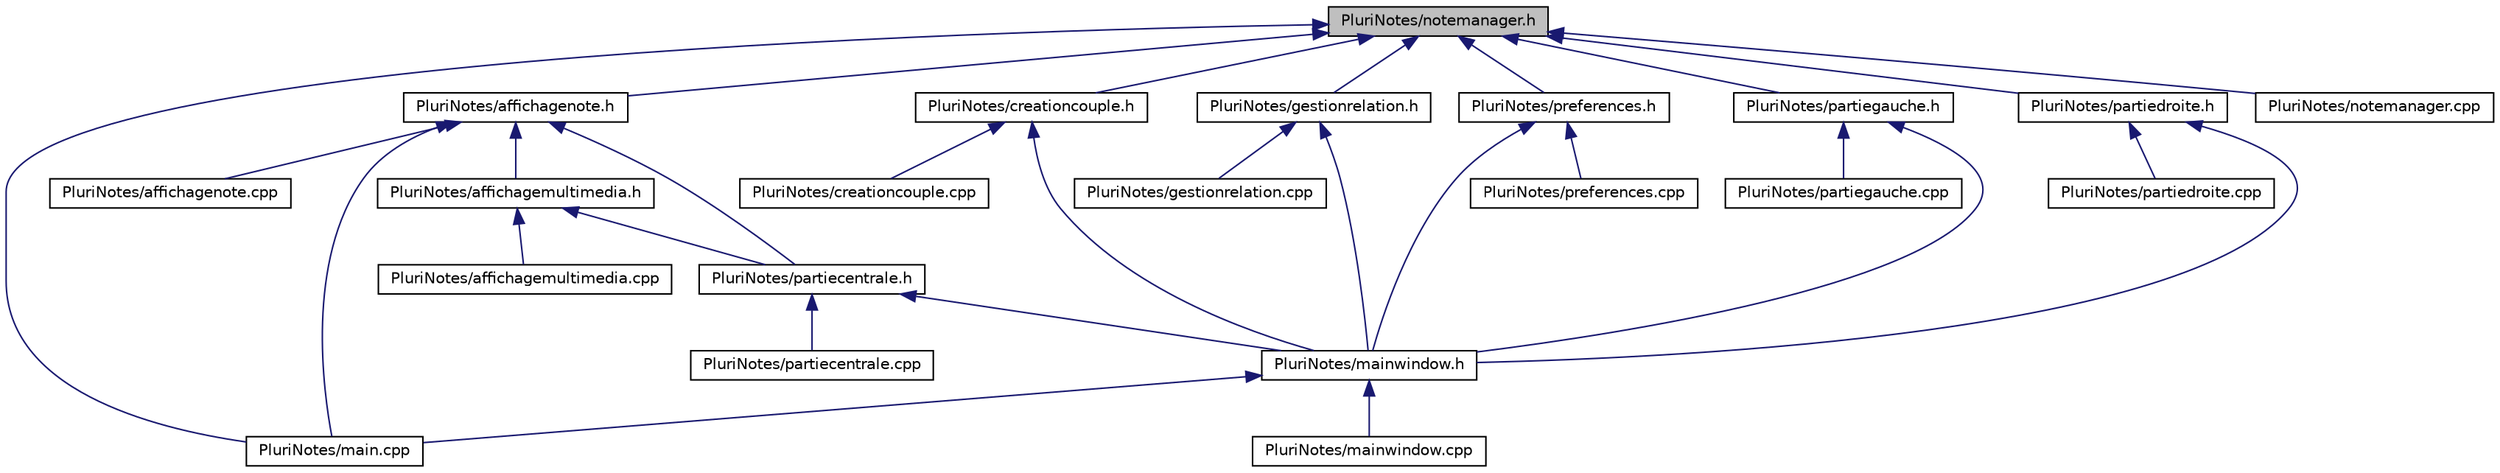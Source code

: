 digraph "PluriNotes/notemanager.h"
{
  edge [fontname="Helvetica",fontsize="10",labelfontname="Helvetica",labelfontsize="10"];
  node [fontname="Helvetica",fontsize="10",shape=record];
  Node17 [label="PluriNotes/notemanager.h",height=0.2,width=0.4,color="black", fillcolor="grey75", style="filled", fontcolor="black"];
  Node17 -> Node18 [dir="back",color="midnightblue",fontsize="10",style="solid",fontname="Helvetica"];
  Node18 [label="PluriNotes/affichagenote.h",height=0.2,width=0.4,color="black", fillcolor="white", style="filled",URL="$affichagenote_8h.html"];
  Node18 -> Node19 [dir="back",color="midnightblue",fontsize="10",style="solid",fontname="Helvetica"];
  Node19 [label="PluriNotes/affichagemultimedia.h",height=0.2,width=0.4,color="black", fillcolor="white", style="filled",URL="$affichagemultimedia_8h.html"];
  Node19 -> Node20 [dir="back",color="midnightblue",fontsize="10",style="solid",fontname="Helvetica"];
  Node20 [label="PluriNotes/affichagemultimedia.cpp",height=0.2,width=0.4,color="black", fillcolor="white", style="filled",URL="$affichagemultimedia_8cpp.html"];
  Node19 -> Node21 [dir="back",color="midnightblue",fontsize="10",style="solid",fontname="Helvetica"];
  Node21 [label="PluriNotes/partiecentrale.h",height=0.2,width=0.4,color="black", fillcolor="white", style="filled",URL="$partiecentrale_8h.html"];
  Node21 -> Node22 [dir="back",color="midnightblue",fontsize="10",style="solid",fontname="Helvetica"];
  Node22 [label="PluriNotes/mainwindow.h",height=0.2,width=0.4,color="black", fillcolor="white", style="filled",URL="$mainwindow_8h.html"];
  Node22 -> Node23 [dir="back",color="midnightblue",fontsize="10",style="solid",fontname="Helvetica"];
  Node23 [label="PluriNotes/main.cpp",height=0.2,width=0.4,color="black", fillcolor="white", style="filled",URL="$main_8cpp.html"];
  Node22 -> Node24 [dir="back",color="midnightblue",fontsize="10",style="solid",fontname="Helvetica"];
  Node24 [label="PluriNotes/mainwindow.cpp",height=0.2,width=0.4,color="black", fillcolor="white", style="filled",URL="$mainwindow_8cpp.html"];
  Node21 -> Node25 [dir="back",color="midnightblue",fontsize="10",style="solid",fontname="Helvetica"];
  Node25 [label="PluriNotes/partiecentrale.cpp",height=0.2,width=0.4,color="black", fillcolor="white", style="filled",URL="$partiecentrale_8cpp.html"];
  Node18 -> Node26 [dir="back",color="midnightblue",fontsize="10",style="solid",fontname="Helvetica"];
  Node26 [label="PluriNotes/affichagenote.cpp",height=0.2,width=0.4,color="black", fillcolor="white", style="filled",URL="$affichagenote_8cpp.html"];
  Node18 -> Node21 [dir="back",color="midnightblue",fontsize="10",style="solid",fontname="Helvetica"];
  Node18 -> Node23 [dir="back",color="midnightblue",fontsize="10",style="solid",fontname="Helvetica"];
  Node17 -> Node27 [dir="back",color="midnightblue",fontsize="10",style="solid",fontname="Helvetica"];
  Node27 [label="PluriNotes/creationcouple.h",height=0.2,width=0.4,color="black", fillcolor="white", style="filled",URL="$creationcouple_8h.html"];
  Node27 -> Node28 [dir="back",color="midnightblue",fontsize="10",style="solid",fontname="Helvetica"];
  Node28 [label="PluriNotes/creationcouple.cpp",height=0.2,width=0.4,color="black", fillcolor="white", style="filled",URL="$creationcouple_8cpp.html"];
  Node27 -> Node22 [dir="back",color="midnightblue",fontsize="10",style="solid",fontname="Helvetica"];
  Node17 -> Node29 [dir="back",color="midnightblue",fontsize="10",style="solid",fontname="Helvetica"];
  Node29 [label="PluriNotes/gestionrelation.h",height=0.2,width=0.4,color="black", fillcolor="white", style="filled",URL="$gestionrelation_8h.html"];
  Node29 -> Node30 [dir="back",color="midnightblue",fontsize="10",style="solid",fontname="Helvetica"];
  Node30 [label="PluriNotes/gestionrelation.cpp",height=0.2,width=0.4,color="black", fillcolor="white", style="filled",URL="$gestionrelation_8cpp.html"];
  Node29 -> Node22 [dir="back",color="midnightblue",fontsize="10",style="solid",fontname="Helvetica"];
  Node17 -> Node31 [dir="back",color="midnightblue",fontsize="10",style="solid",fontname="Helvetica"];
  Node31 [label="PluriNotes/partiegauche.h",height=0.2,width=0.4,color="black", fillcolor="white", style="filled",URL="$partiegauche_8h.html"];
  Node31 -> Node22 [dir="back",color="midnightblue",fontsize="10",style="solid",fontname="Helvetica"];
  Node31 -> Node32 [dir="back",color="midnightblue",fontsize="10",style="solid",fontname="Helvetica"];
  Node32 [label="PluriNotes/partiegauche.cpp",height=0.2,width=0.4,color="black", fillcolor="white", style="filled",URL="$partiegauche_8cpp.html"];
  Node17 -> Node33 [dir="back",color="midnightblue",fontsize="10",style="solid",fontname="Helvetica"];
  Node33 [label="PluriNotes/partiedroite.h",height=0.2,width=0.4,color="black", fillcolor="white", style="filled",URL="$partiedroite_8h.html"];
  Node33 -> Node22 [dir="back",color="midnightblue",fontsize="10",style="solid",fontname="Helvetica"];
  Node33 -> Node34 [dir="back",color="midnightblue",fontsize="10",style="solid",fontname="Helvetica"];
  Node34 [label="PluriNotes/partiedroite.cpp",height=0.2,width=0.4,color="black", fillcolor="white", style="filled",URL="$partiedroite_8cpp.html"];
  Node17 -> Node35 [dir="back",color="midnightblue",fontsize="10",style="solid",fontname="Helvetica"];
  Node35 [label="PluriNotes/preferences.h",height=0.2,width=0.4,color="black", fillcolor="white", style="filled",URL="$preferences_8h.html"];
  Node35 -> Node22 [dir="back",color="midnightblue",fontsize="10",style="solid",fontname="Helvetica"];
  Node35 -> Node36 [dir="back",color="midnightblue",fontsize="10",style="solid",fontname="Helvetica"];
  Node36 [label="PluriNotes/preferences.cpp",height=0.2,width=0.4,color="black", fillcolor="white", style="filled",URL="$preferences_8cpp.html"];
  Node17 -> Node23 [dir="back",color="midnightblue",fontsize="10",style="solid",fontname="Helvetica"];
  Node17 -> Node37 [dir="back",color="midnightblue",fontsize="10",style="solid",fontname="Helvetica"];
  Node37 [label="PluriNotes/notemanager.cpp",height=0.2,width=0.4,color="black", fillcolor="white", style="filled",URL="$notemanager_8cpp.html"];
}

